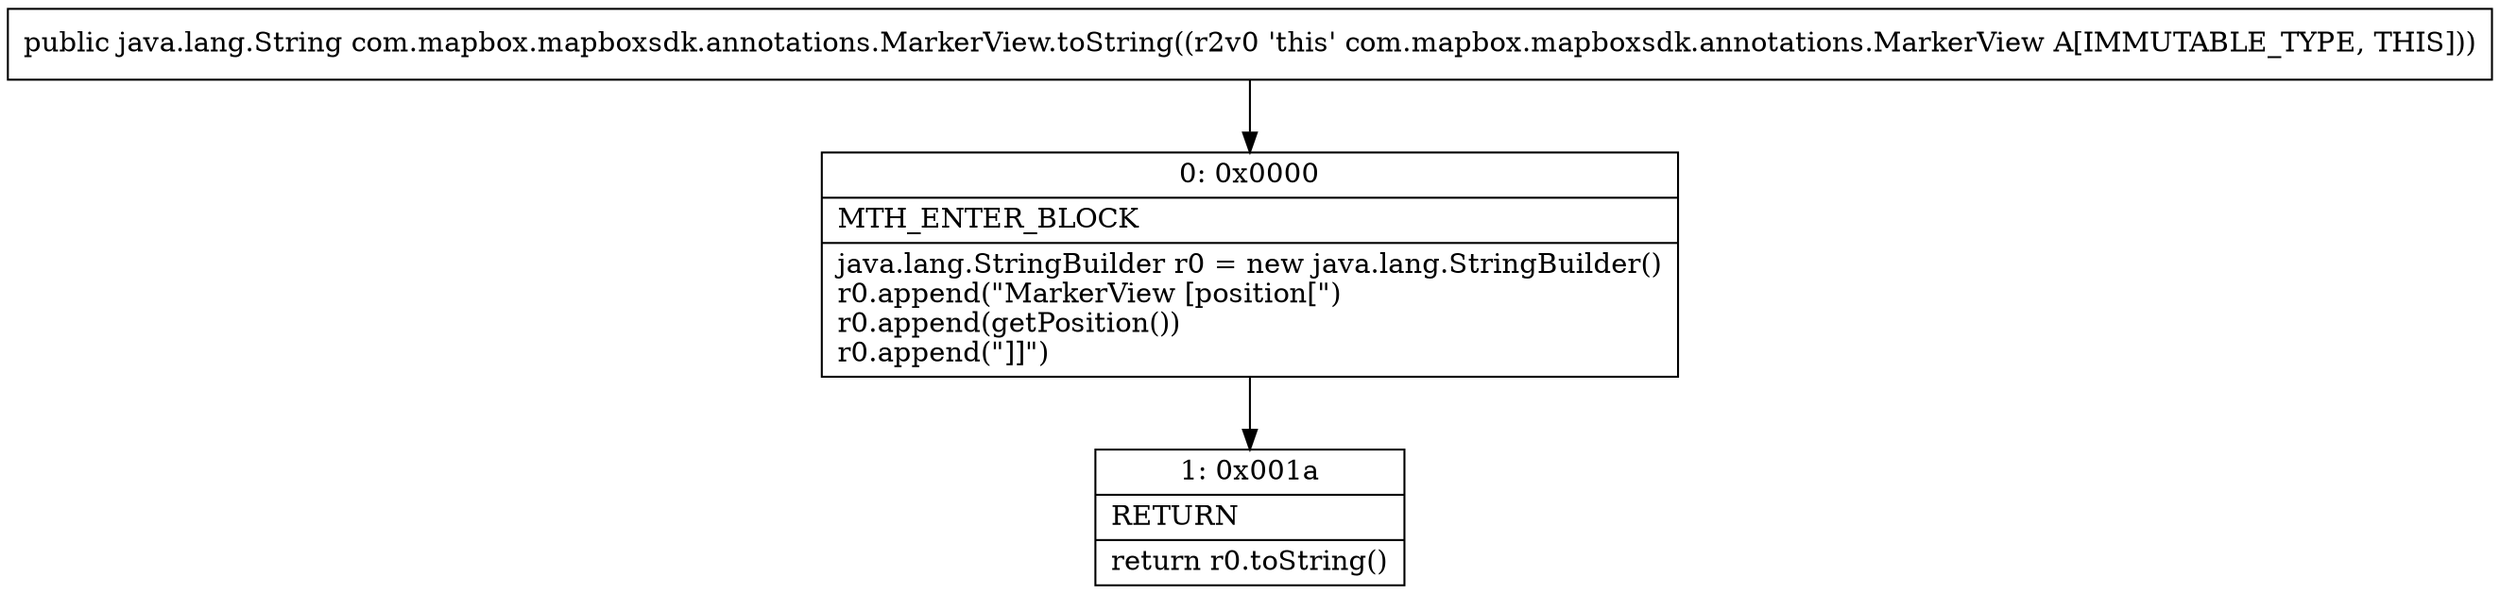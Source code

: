 digraph "CFG forcom.mapbox.mapboxsdk.annotations.MarkerView.toString()Ljava\/lang\/String;" {
Node_0 [shape=record,label="{0\:\ 0x0000|MTH_ENTER_BLOCK\l|java.lang.StringBuilder r0 = new java.lang.StringBuilder()\lr0.append(\"MarkerView [position[\")\lr0.append(getPosition())\lr0.append(\"]]\")\l}"];
Node_1 [shape=record,label="{1\:\ 0x001a|RETURN\l|return r0.toString()\l}"];
MethodNode[shape=record,label="{public java.lang.String com.mapbox.mapboxsdk.annotations.MarkerView.toString((r2v0 'this' com.mapbox.mapboxsdk.annotations.MarkerView A[IMMUTABLE_TYPE, THIS])) }"];
MethodNode -> Node_0;
Node_0 -> Node_1;
}

